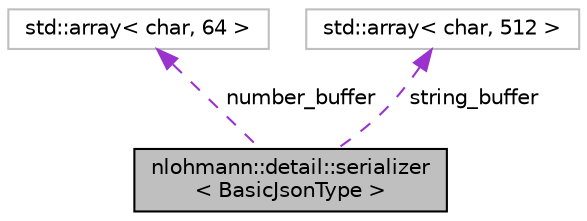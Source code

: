 digraph "nlohmann::detail::serializer&lt; BasicJsonType &gt;"
{
 // LATEX_PDF_SIZE
  edge [fontname="Helvetica",fontsize="10",labelfontname="Helvetica",labelfontsize="10"];
  node [fontname="Helvetica",fontsize="10",shape=record];
  Node1 [label="nlohmann::detail::serializer\l\< BasicJsonType \>",height=0.2,width=0.4,color="black", fillcolor="grey75", style="filled", fontcolor="black",tooltip=" "];
  Node2 -> Node1 [dir="back",color="darkorchid3",fontsize="10",style="dashed",label=" number_buffer" ,fontname="Helvetica"];
  Node2 [label="std::array\< char, 64 \>",height=0.2,width=0.4,color="grey75", fillcolor="white", style="filled",tooltip=" "];
  Node3 -> Node1 [dir="back",color="darkorchid3",fontsize="10",style="dashed",label=" string_buffer" ,fontname="Helvetica"];
  Node3 [label="std::array\< char, 512 \>",height=0.2,width=0.4,color="grey75", fillcolor="white", style="filled",tooltip=" "];
}
